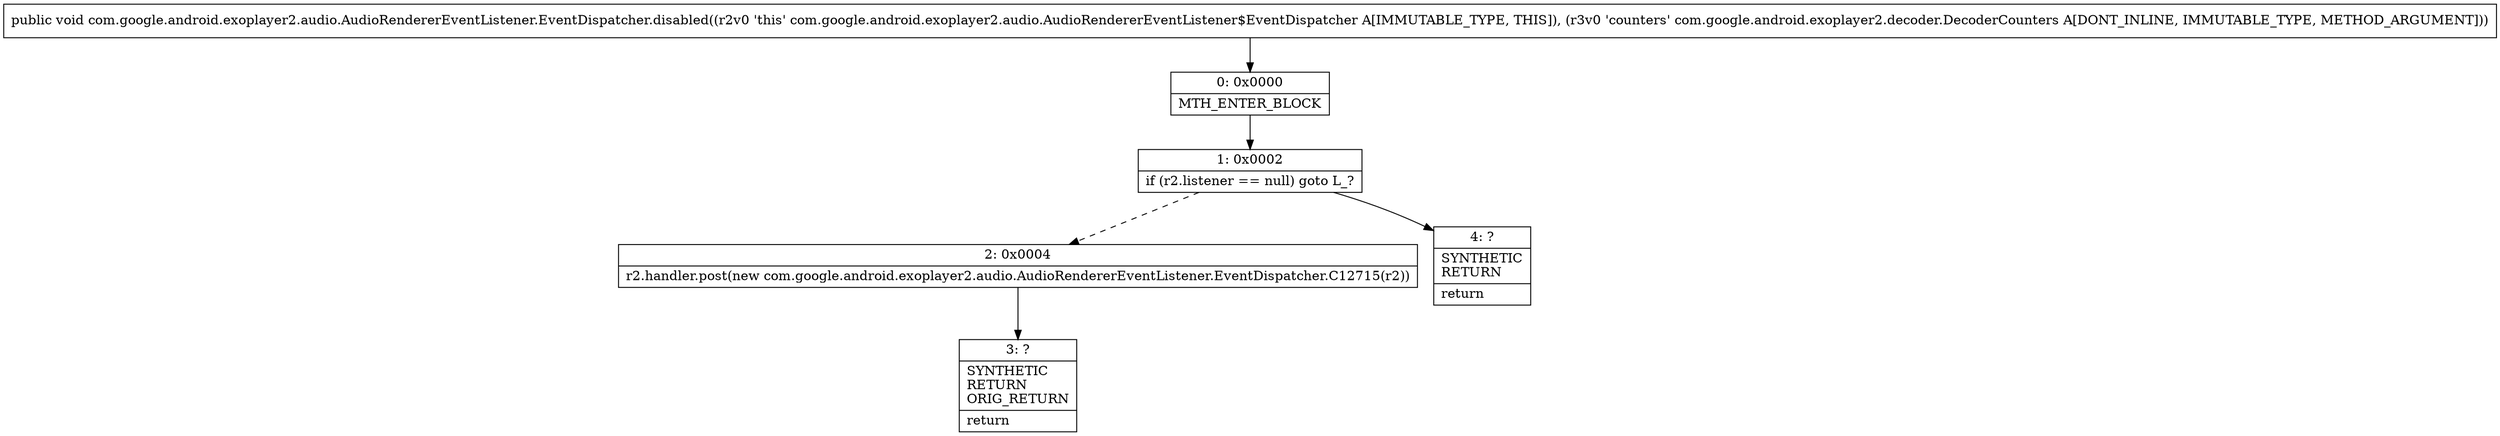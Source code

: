 digraph "CFG forcom.google.android.exoplayer2.audio.AudioRendererEventListener.EventDispatcher.disabled(Lcom\/google\/android\/exoplayer2\/decoder\/DecoderCounters;)V" {
Node_0 [shape=record,label="{0\:\ 0x0000|MTH_ENTER_BLOCK\l}"];
Node_1 [shape=record,label="{1\:\ 0x0002|if (r2.listener == null) goto L_?\l}"];
Node_2 [shape=record,label="{2\:\ 0x0004|r2.handler.post(new com.google.android.exoplayer2.audio.AudioRendererEventListener.EventDispatcher.C12715(r2))\l}"];
Node_3 [shape=record,label="{3\:\ ?|SYNTHETIC\lRETURN\lORIG_RETURN\l|return\l}"];
Node_4 [shape=record,label="{4\:\ ?|SYNTHETIC\lRETURN\l|return\l}"];
MethodNode[shape=record,label="{public void com.google.android.exoplayer2.audio.AudioRendererEventListener.EventDispatcher.disabled((r2v0 'this' com.google.android.exoplayer2.audio.AudioRendererEventListener$EventDispatcher A[IMMUTABLE_TYPE, THIS]), (r3v0 'counters' com.google.android.exoplayer2.decoder.DecoderCounters A[DONT_INLINE, IMMUTABLE_TYPE, METHOD_ARGUMENT])) }"];
MethodNode -> Node_0;
Node_0 -> Node_1;
Node_1 -> Node_2[style=dashed];
Node_1 -> Node_4;
Node_2 -> Node_3;
}

